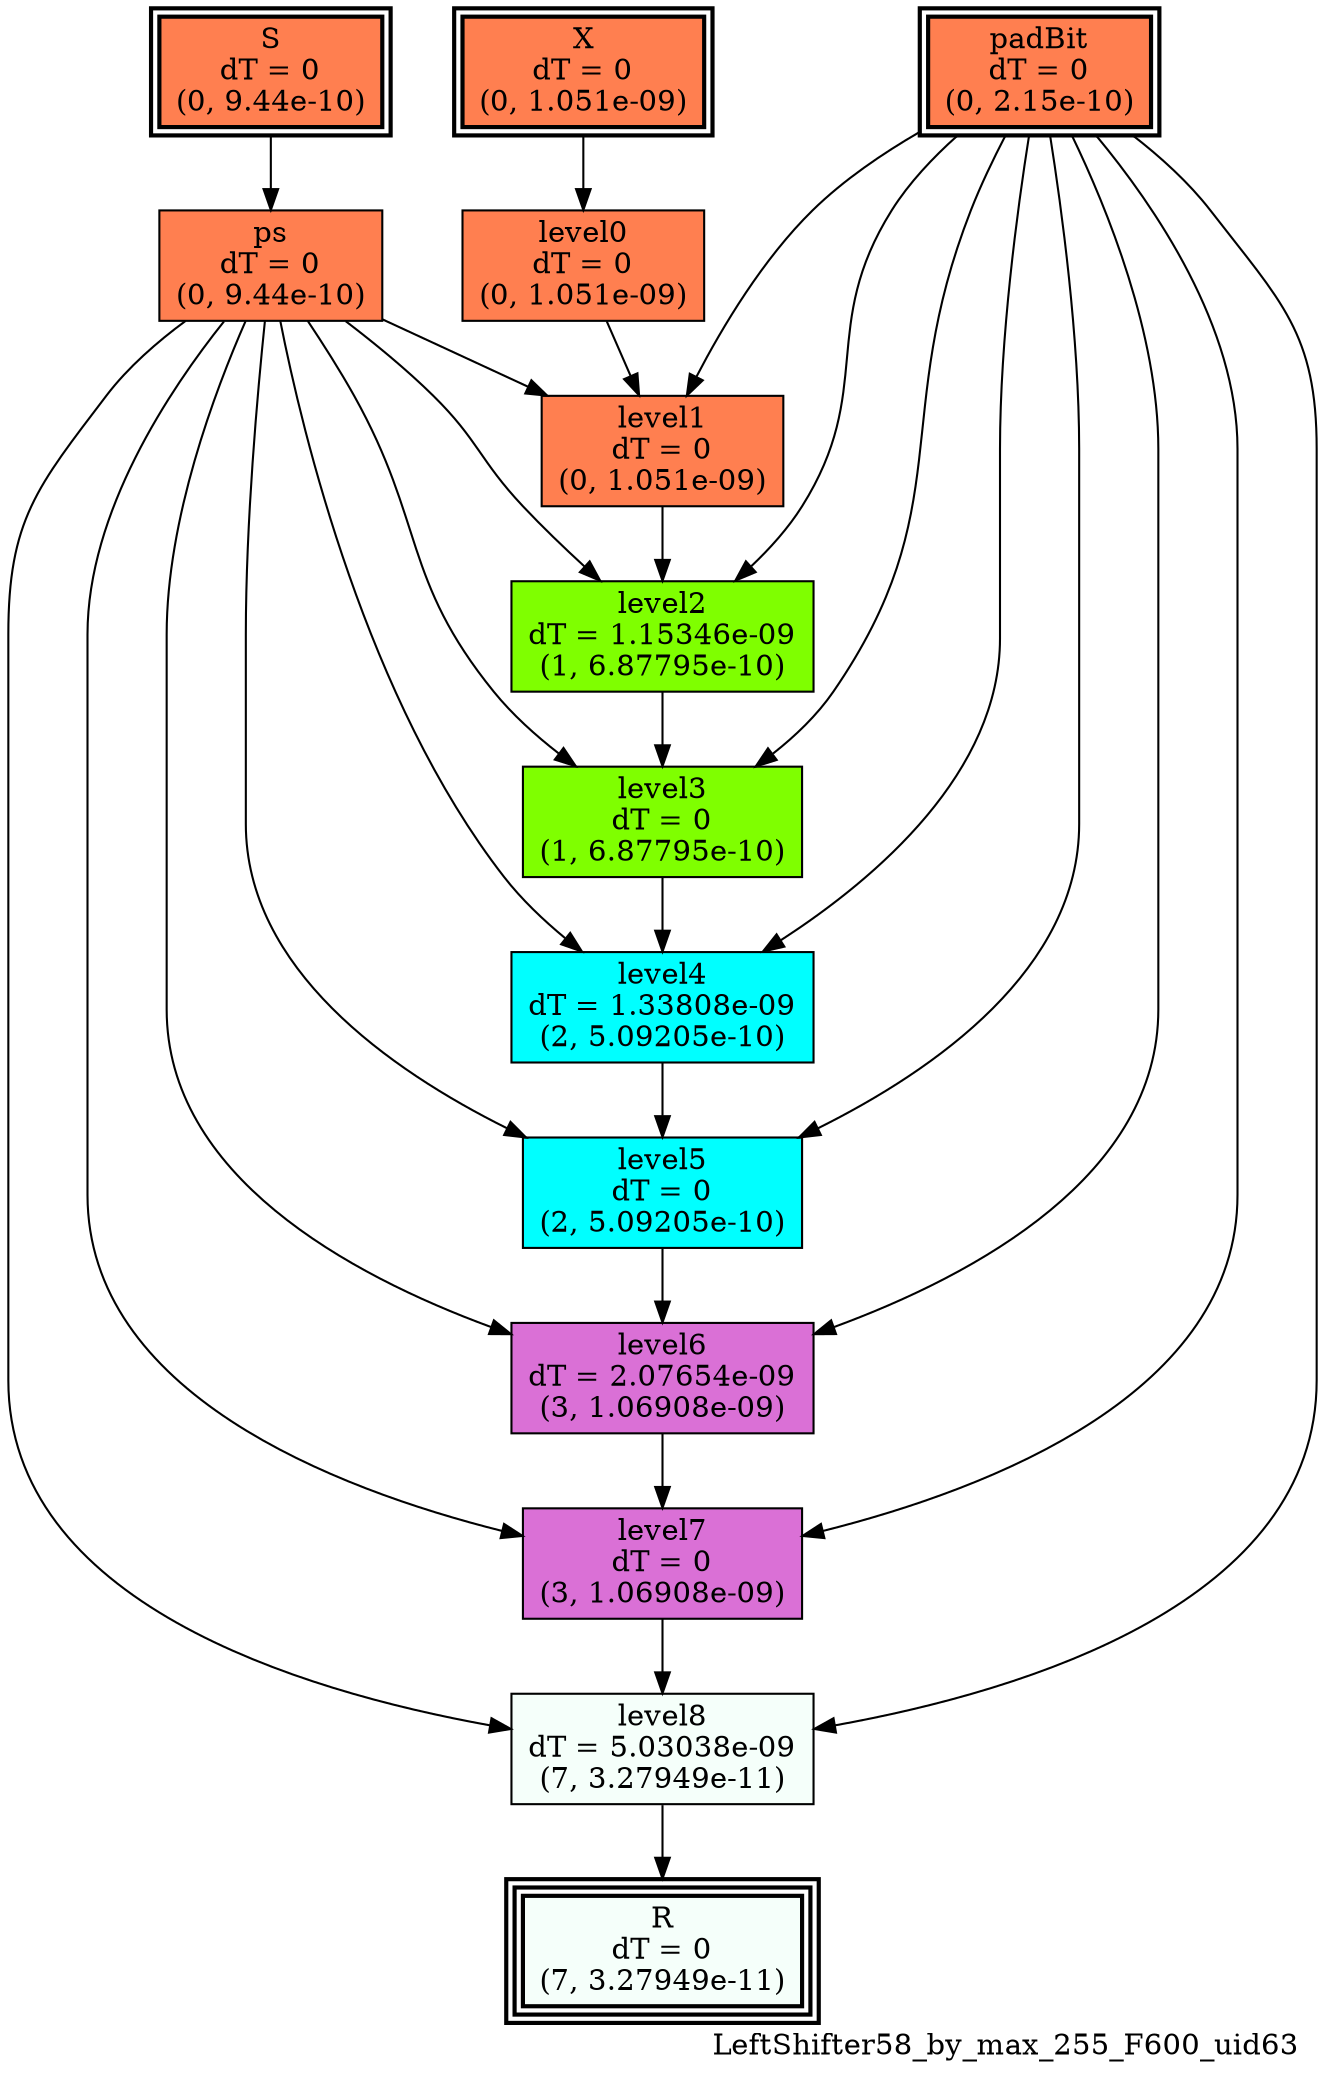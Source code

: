 digraph LeftShifter58_by_max_255_F600_uid63
{
	//graph drawing options
	label=LeftShifter58_by_max_255_F600_uid63;
	labelloc=bottom;
	labeljust=right;
	ratio=auto;
	nodesep=0.25;
	ranksep=0.5;

	//input/output signals of operator LeftShifter58_by_max_255_F600_uid63
	X__LeftShifter58_by_max_255_F600_uid63 [ label="X\ndT = 0\n(0, 1.051e-09)", shape=box, color=black, style="bold, filled", fillcolor=coral, peripheries=2 ];
	S__LeftShifter58_by_max_255_F600_uid63 [ label="S\ndT = 0\n(0, 9.44e-10)", shape=box, color=black, style="bold, filled", fillcolor=coral, peripheries=2 ];
	padBit__LeftShifter58_by_max_255_F600_uid63 [ label="padBit\ndT = 0\n(0, 2.15e-10)", shape=box, color=black, style="bold, filled", fillcolor=coral, peripheries=2 ];
	R__LeftShifter58_by_max_255_F600_uid63 [ label="R\ndT = 0\n(7, 3.27949e-11)", shape=box, color=black, style="bold, filled", fillcolor=mintcream, peripheries=3 ];
	{rank=same X__LeftShifter58_by_max_255_F600_uid63, S__LeftShifter58_by_max_255_F600_uid63, padBit__LeftShifter58_by_max_255_F600_uid63};
	{rank=same R__LeftShifter58_by_max_255_F600_uid63};
	//internal signals of operator LeftShifter58_by_max_255_F600_uid63
	ps__LeftShifter58_by_max_255_F600_uid63 [ label="ps\ndT = 0\n(0, 9.44e-10)", shape=box, color=black, style=filled, fillcolor=coral, peripheries=1 ];
	level0__LeftShifter58_by_max_255_F600_uid63 [ label="level0\ndT = 0\n(0, 1.051e-09)", shape=box, color=black, style=filled, fillcolor=coral, peripheries=1 ];
	level1__LeftShifter58_by_max_255_F600_uid63 [ label="level1\ndT = 0\n(0, 1.051e-09)", shape=box, color=black, style=filled, fillcolor=coral, peripheries=1 ];
	level2__LeftShifter58_by_max_255_F600_uid63 [ label="level2\ndT = 1.15346e-09\n(1, 6.87795e-10)", shape=box, color=black, style=filled, fillcolor=chartreuse, peripheries=1 ];
	level3__LeftShifter58_by_max_255_F600_uid63 [ label="level3\ndT = 0\n(1, 6.87795e-10)", shape=box, color=black, style=filled, fillcolor=chartreuse, peripheries=1 ];
	level4__LeftShifter58_by_max_255_F600_uid63 [ label="level4\ndT = 1.33808e-09\n(2, 5.09205e-10)", shape=box, color=black, style=filled, fillcolor=cyan, peripheries=1 ];
	level5__LeftShifter58_by_max_255_F600_uid63 [ label="level5\ndT = 0\n(2, 5.09205e-10)", shape=box, color=black, style=filled, fillcolor=cyan, peripheries=1 ];
	level6__LeftShifter58_by_max_255_F600_uid63 [ label="level6\ndT = 2.07654e-09\n(3, 1.06908e-09)", shape=box, color=black, style=filled, fillcolor=orchid, peripheries=1 ];
	level7__LeftShifter58_by_max_255_F600_uid63 [ label="level7\ndT = 0\n(3, 1.06908e-09)", shape=box, color=black, style=filled, fillcolor=orchid, peripheries=1 ];
	level8__LeftShifter58_by_max_255_F600_uid63 [ label="level8\ndT = 5.03038e-09\n(7, 3.27949e-11)", shape=box, color=black, style=filled, fillcolor=mintcream, peripheries=1 ];

	//subcomponents of operator LeftShifter58_by_max_255_F600_uid63

	//input and internal signal connections of operator LeftShifter58_by_max_255_F600_uid63
	X__LeftShifter58_by_max_255_F600_uid63 -> level0__LeftShifter58_by_max_255_F600_uid63 [ arrowhead=normal, arrowsize=1.0, arrowtail=normal, color=black, dir=forward  ];
	S__LeftShifter58_by_max_255_F600_uid63 -> ps__LeftShifter58_by_max_255_F600_uid63 [ arrowhead=normal, arrowsize=1.0, arrowtail=normal, color=black, dir=forward  ];
	padBit__LeftShifter58_by_max_255_F600_uid63 -> level1__LeftShifter58_by_max_255_F600_uid63 [ arrowhead=normal, arrowsize=1.0, arrowtail=normal, color=black, dir=forward  ];
	padBit__LeftShifter58_by_max_255_F600_uid63 -> level2__LeftShifter58_by_max_255_F600_uid63 [ arrowhead=normal, arrowsize=1.0, arrowtail=normal, color=black, dir=forward  ];
	padBit__LeftShifter58_by_max_255_F600_uid63 -> level3__LeftShifter58_by_max_255_F600_uid63 [ arrowhead=normal, arrowsize=1.0, arrowtail=normal, color=black, dir=forward  ];
	padBit__LeftShifter58_by_max_255_F600_uid63 -> level4__LeftShifter58_by_max_255_F600_uid63 [ arrowhead=normal, arrowsize=1.0, arrowtail=normal, color=black, dir=forward  ];
	padBit__LeftShifter58_by_max_255_F600_uid63 -> level5__LeftShifter58_by_max_255_F600_uid63 [ arrowhead=normal, arrowsize=1.0, arrowtail=normal, color=black, dir=forward  ];
	padBit__LeftShifter58_by_max_255_F600_uid63 -> level6__LeftShifter58_by_max_255_F600_uid63 [ arrowhead=normal, arrowsize=1.0, arrowtail=normal, color=black, dir=forward  ];
	padBit__LeftShifter58_by_max_255_F600_uid63 -> level7__LeftShifter58_by_max_255_F600_uid63 [ arrowhead=normal, arrowsize=1.0, arrowtail=normal, color=black, dir=forward  ];
	padBit__LeftShifter58_by_max_255_F600_uid63 -> level8__LeftShifter58_by_max_255_F600_uid63 [ arrowhead=normal, arrowsize=1.0, arrowtail=normal, color=black, dir=forward  ];
	ps__LeftShifter58_by_max_255_F600_uid63 -> level1__LeftShifter58_by_max_255_F600_uid63 [ arrowhead=normal, arrowsize=1.0, arrowtail=normal, color=black, dir=forward  ];
	ps__LeftShifter58_by_max_255_F600_uid63 -> level2__LeftShifter58_by_max_255_F600_uid63 [ arrowhead=normal, arrowsize=1.0, arrowtail=normal, color=black, dir=forward  ];
	ps__LeftShifter58_by_max_255_F600_uid63 -> level3__LeftShifter58_by_max_255_F600_uid63 [ arrowhead=normal, arrowsize=1.0, arrowtail=normal, color=black, dir=forward  ];
	ps__LeftShifter58_by_max_255_F600_uid63 -> level4__LeftShifter58_by_max_255_F600_uid63 [ arrowhead=normal, arrowsize=1.0, arrowtail=normal, color=black, dir=forward  ];
	ps__LeftShifter58_by_max_255_F600_uid63 -> level5__LeftShifter58_by_max_255_F600_uid63 [ arrowhead=normal, arrowsize=1.0, arrowtail=normal, color=black, dir=forward  ];
	ps__LeftShifter58_by_max_255_F600_uid63 -> level6__LeftShifter58_by_max_255_F600_uid63 [ arrowhead=normal, arrowsize=1.0, arrowtail=normal, color=black, dir=forward  ];
	ps__LeftShifter58_by_max_255_F600_uid63 -> level7__LeftShifter58_by_max_255_F600_uid63 [ arrowhead=normal, arrowsize=1.0, arrowtail=normal, color=black, dir=forward  ];
	ps__LeftShifter58_by_max_255_F600_uid63 -> level8__LeftShifter58_by_max_255_F600_uid63 [ arrowhead=normal, arrowsize=1.0, arrowtail=normal, color=black, dir=forward  ];
	level0__LeftShifter58_by_max_255_F600_uid63 -> level1__LeftShifter58_by_max_255_F600_uid63 [ arrowhead=normal, arrowsize=1.0, arrowtail=normal, color=black, dir=forward  ];
	level1__LeftShifter58_by_max_255_F600_uid63 -> level2__LeftShifter58_by_max_255_F600_uid63 [ arrowhead=normal, arrowsize=1.0, arrowtail=normal, color=black, dir=forward  ];
	level2__LeftShifter58_by_max_255_F600_uid63 -> level3__LeftShifter58_by_max_255_F600_uid63 [ arrowhead=normal, arrowsize=1.0, arrowtail=normal, color=black, dir=forward  ];
	level3__LeftShifter58_by_max_255_F600_uid63 -> level4__LeftShifter58_by_max_255_F600_uid63 [ arrowhead=normal, arrowsize=1.0, arrowtail=normal, color=black, dir=forward  ];
	level4__LeftShifter58_by_max_255_F600_uid63 -> level5__LeftShifter58_by_max_255_F600_uid63 [ arrowhead=normal, arrowsize=1.0, arrowtail=normal, color=black, dir=forward  ];
	level5__LeftShifter58_by_max_255_F600_uid63 -> level6__LeftShifter58_by_max_255_F600_uid63 [ arrowhead=normal, arrowsize=1.0, arrowtail=normal, color=black, dir=forward  ];
	level6__LeftShifter58_by_max_255_F600_uid63 -> level7__LeftShifter58_by_max_255_F600_uid63 [ arrowhead=normal, arrowsize=1.0, arrowtail=normal, color=black, dir=forward  ];
	level7__LeftShifter58_by_max_255_F600_uid63 -> level8__LeftShifter58_by_max_255_F600_uid63 [ arrowhead=normal, arrowsize=1.0, arrowtail=normal, color=black, dir=forward  ];
	level8__LeftShifter58_by_max_255_F600_uid63 -> R__LeftShifter58_by_max_255_F600_uid63 [ arrowhead=normal, arrowsize=1.0, arrowtail=normal, color=black, dir=forward  ];
}

